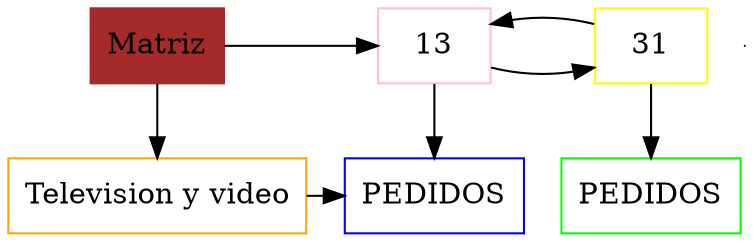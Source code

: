 digraph Daniel20208{
node[shape=box];
MT[label="Matriz", style = filled, color=brown, group = 1];
e0[shape = point, width = 0];
e0[shape = point, width = 0];
node0xc000089130[color=orange, label="Television y video", group = 1];
MT->node0xc000089130;
node0xc000089180[color=pink, label="13", group = 2];
MT->node0xc000089180;
node0xc000089180->node0xc0000891d0;
node0xc0000891d0[color=yellow, label="31", group = 3];
node0xc0000891d0->node0xc000089180;
{rank = same;MT;node0xc000089180;node0xc0000891d0;}
node0xc0000b9218[color=blue, label="PEDIDOS", group = 2];
node0xc000089180->node0xc0000b9218;
node0xc0000b94d8[color=green, label="PEDIDOS", group = 3];
node0xc0000891d0->node0xc0000b94d8;
node0xc000089130->node0xc0000b9218;
{rank = same;node0xc000089130;node0xc0000b9218;node0xc0000b94d8;}
}
